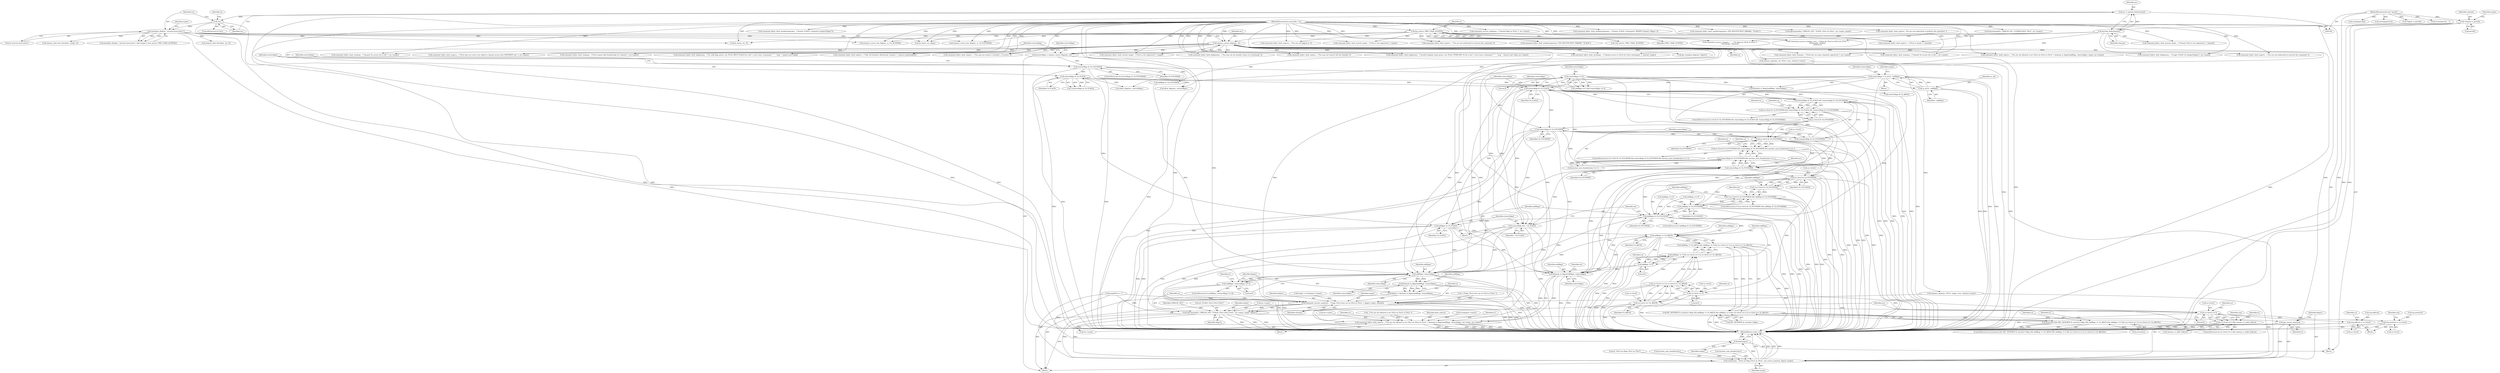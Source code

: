 digraph "0_atheme_c597156adc60a45b5f827793cd420945f47bc03b_1@API" {
"1000691" [label="(Call,removeflags & CA_FLAGS)"];
"1000640" [label="(Call,removeflags = ca_all & ~addflags)"];
"1000642" [label="(Call,ca_all & ~addflags)"];
"1000563" [label="(Call,removeflags == 0)"];
"1000482" [label="(Call,restrictflags & CA_FLAGS)"];
"1000472" [label="(Call,restrictflags & CA_FOUNDER)"];
"1000466" [label="(Call,restrictflags = chanacs_source_flags(mc, si))"];
"1000468" [label="(Call,chanacs_source_flags(mc, si))"];
"1000171" [label="(Call,metadata_find(mc, \"private:close:closer\"))"];
"1000159" [label="(Call,!mc)"];
"1000154" [label="(Call,mc = mychan_find(channel))"];
"1000156" [label="(Call,mychan_find(channel))"];
"1000114" [label="(Call,*channel = parv[0])"];
"1000109" [label="(MethodParameterIn,char *parv[])"];
"1000177" [label="(Call,has_priv(si, PRIV_CHAN_AUSPEX))"];
"1000107" [label="(MethodParameterIn,sourceinfo_t *si)"];
"1000690" [label="(Call,removeflags & CA_FLAGS && !(removeflags & CA_FOUNDER))"];
"1000684" [label="(Call,ca->level & CA_FOUNDER && removeflags & CA_FLAGS && !(removeflags & CA_FOUNDER))"];
"1000695" [label="(Call,removeflags & CA_FOUNDER)"];
"1000694" [label="(Call,!(removeflags & CA_FOUNDER))"];
"1000707" [label="(Call,ca->level & CA_FOUNDER)"];
"1000706" [label="(Call,ca->level & CA_FOUNDER && removeflags & CA_FOUNDER && mychan_num_founders(mc) == 1)"];
"1000713" [label="(Call,removeflags & CA_FOUNDER)"];
"1000712" [label="(Call,removeflags & CA_FOUNDER && mychan_num_founders(mc) == 1)"];
"1000730" [label="(Call,ca->level & CA_FOUNDER)"];
"1000729" [label="(Call,!(ca->level & CA_FOUNDER))"];
"1000728" [label="(Call,!(ca->level & CA_FOUNDER) && addflags & CA_FOUNDER)"];
"1000735" [label="(Call,addflags & CA_FOUNDER)"];
"1000791" [label="(Call,addflags & CA_FOUNDER)"];
"1000795" [label="(Call,addflags |= CA_FLAGS)"];
"1000813" [label="(Call,addflags != CA_AKICK)"];
"1000812" [label="(Call,addflags != CA_AKICK && addflags != 0 && (ca->level == 0 || ca->level == CA_AKICK))"];
"1000805" [label="(Call,MU_NEVEROP & user(mt)->flags && addflags != CA_AKICK && addflags != 0 && (ca->level == 0 || ca->level == CA_AKICK))"];
"1000802" [label="(Call,isuser(mt) && (MU_NEVEROP & user(mt)->flags && addflags != CA_AKICK && addflags != 0 && (ca->level == 0 || ca->level == CA_AKICK)))"];
"1000817" [label="(Call,addflags != 0)"];
"1000816" [label="(Call,addflags != 0 && (ca->level == 0 || ca->level == CA_AKICK))"];
"1000891" [label="(Call,bitmask_to_flags2(addflags, removeflags))"];
"1000886" [label="(Call,command_fail(si, fault_noprivs, _(\"You are not allowed to set \2%s\2 on \2%s\2 in \2%s\2.\"), bitmask_to_flags2(addflags, removeflags), mt->name, mc->name))"];
"1001011" [label="(Call,addflags | removeflags)"];
"1001010" [label="(Call,(addflags | removeflags) == 0)"];
"1001026" [label="(Call,bitmask_to_flags2(addflags, removeflags))"];
"1001024" [label="(Call,flagstr = bitmask_to_flags2(addflags, removeflags))"];
"1001029" [label="(Call,command_success_nodata(si, _(\"Flags \2%s\2 were set on \2%s\2 in \2%s\2.\"), flagstr, target, channel))"];
"1001036" [label="(Call,logcommand(si, CMDLOG_SET, \"FLAGS: \2%s\2 \2%s\2 \2%s\2\", mc->name, target, flagstr))"];
"1001048" [label="(Call,get_source_name(si))"];
"1001045" [label="(Call,verbose(mc, \"\2%s\2 set flags \2%s\2 on \2%s\2\", get_source_name(si), flagstr, target))"];
"1001052" [label="(Call,free(target))"];
"1000826" [label="(Call,ca->level == CA_AKICK)"];
"1000820" [label="(Call,ca->level == 0 || ca->level == CA_AKICK)"];
"1000845" [label="(Call,ca->level == 0)"];
"1000844" [label="(Call,ca->level == 0 && chanacs_is_table_full(ca))"];
"1000869" [label="(Call,req.oldlevel = ca->level)"];
"1000903" [label="(Call,req.newlevel = ca->level)"];
"1000821" [label="(Call,ca->level == 0)"];
"1000798" [label="(Call,removeflags &= ~CA_FLAGS)"];
"1000292" [label="(Call,command_success_nodata(si, _(\"Cleared flags in \2%s\2.\"), mc->name))"];
"1001047" [label="(Literal,\"\2%s\2 set flags \2%s\2 on \2%s\2\")"];
"1000564" [label="(Identifier,removeflags)"];
"1000326" [label="(Call,command_fail(si, fault_needmoreparams, _(\"Syntax: FLAGS <#channel> MODIFY [target] <flags>\")))"];
"1000714" [label="(Identifier,removeflags)"];
"1000467" [label="(Identifier,restrictflags)"];
"1000796" [label="(Identifier,addflags)"];
"1000711" [label="(Identifier,CA_FOUNDER)"];
"1000717" [label="(Call,mychan_num_founders(mc))"];
"1000930" [label="(Call,chanacs_open(mc, NULL, target, true, entity(si->smu)))"];
"1000741" [label="(Call,mychan_num_founders(mc))"];
"1000866" [label="(Identifier,req)"];
"1000827" [label="(Call,ca->level)"];
"1000696" [label="(Identifier,removeflags)"];
"1000729" [label="(Call,!(ca->level & CA_FOUNDER))"];
"1000181" [label="(Call,command_fail(si, fault_noprivs, _(\"\2%s\2 is closed.\"), channel))"];
"1000695" [label="(Call,removeflags & CA_FOUNDER)"];
"1001040" [label="(Call,mc->name)"];
"1000817" [label="(Call,addflags != 0)"];
"1000156" [label="(Call,mychan_find(channel))"];
"1000468" [label="(Call,chanacs_source_flags(mc, si))"];
"1001025" [label="(Identifier,flagstr)"];
"1000747" [label="(Call,command_fail(si, fault_noprivs, _(\"Only %d founders allowed per channel.\"), chansvs.maxfounders))"];
"1000441" [label="(Call,command_success_string(si, str1, _(\"Flags for \2%s\2 in \2%s\2 are \2%s\2.\"),\n\t\t\t\t\t\ttarget, channel,\n\t\t\t\t\t\tstr1))"];
"1000178" [label="(Identifier,si)"];
"1000732" [label="(Identifier,ca)"];
"1000690" [label="(Call,removeflags & CA_FLAGS && !(removeflags & CA_FOUNDER))"];
"1000162" [label="(Call,command_fail(si, fault_nosuch_target, _(\"Channel \2%s\2 is not registered.\"), channel))"];
"1000843" [label="(ControlStructure,if (ca->level == 0 && chanacs_is_table_full(ca)))"];
"1000592" [label="(Call,addflags == 0)"];
"1000814" [label="(Identifier,addflags)"];
"1000470" [label="(Identifier,si)"];
"1000904" [label="(Call,req.newlevel)"];
"1000850" [label="(Call,chanacs_is_table_full(ca))"];
"1000982" [label="(Call,command_fail(si, fault_noprivs, _(\"You are not allowed to set \2%s\2 on \2%s\2 in \2%s\2.\"), bitmask_to_flags2(addflags, removeflags), target, mc->name))"];
"1000116" [label="(Call,parv[0])"];
"1000822" [label="(Call,ca->level)"];
"1000195" [label="(Call,target[0] == '+')"];
"1000154" [label="(Call,mc = mychan_find(channel))"];
"1000115" [label="(Identifier,channel)"];
"1000533" [label="(Call,allow_flags(mc, restrictflags))"];
"1000585" [label="(Block,)"];
"1000176" [label="(Call,!has_priv(si, PRIV_CHAN_AUSPEX))"];
"1000179" [label="(Identifier,PRIV_CHAN_AUSPEX)"];
"1000510" [label="(Call,command_fail(si, fault_noprivs, _(\"You are not authorized to execute this command.\")))"];
"1000170" [label="(Call,metadata_find(mc, \"private:close:closer\") && (target || !has_priv(si, PRIV_CHAN_AUSPEX)))"];
"1000114" [label="(Call,*channel = parv[0])"];
"1000818" [label="(Identifier,addflags)"];
"1000801" [label="(ControlStructure,if (isuser(mt) && (MU_NEVEROP & user(mt)->flags && addflags != CA_AKICK && addflags != 0 && (ca->level == 0 || ca->level == CA_AKICK))))"];
"1000893" [label="(Identifier,removeflags)"];
"1000821" [label="(Call,ca->level == 0)"];
"1000234" [label="(Call,do_list(si, mc, 0))"];
"1001012" [label="(Identifier,addflags)"];
"1000793" [label="(Identifier,CA_FOUNDER)"];
"1000484" [label="(Identifier,CA_FLAGS)"];
"1000395" [label="(Call,chanacs_find_host_literal(mc, target, 0))"];
"1000709" [label="(Identifier,ca)"];
"1000887" [label="(Identifier,si)"];
"1000379" [label="(Call,chanacs_source_has_flag(mc, si, CA_ACLVIEW))"];
"1000352" [label="(Block,)"];
"1001046" [label="(Identifier,mc)"];
"1000873" [label="(Call,ca->level)"];
"1001024" [label="(Call,flagstr = bitmask_to_flags2(addflags, removeflags))"];
"1001014" [label="(Literal,0)"];
"1000685" [label="(Call,ca->level & CA_FOUNDER)"];
"1001013" [label="(Identifier,removeflags)"];
"1001037" [label="(Identifier,si)"];
"1000922" [label="(Call,command_fail(si, fault_badparams, _(\"You may not set founder status on a hostmask.\")))"];
"1000791" [label="(Call,addflags & CA_FOUNDER)"];
"1000734" [label="(Identifier,CA_FOUNDER)"];
"1000897" [label="(Call,mc->name)"];
"1000683" [label="(ControlStructure,if (ca->level & CA_FOUNDER && removeflags & CA_FLAGS && !(removeflags & CA_FOUNDER)))"];
"1000321" [label="(Call,command_fail(si, fault_needmoreparams, STR_INSUFFICIENT_PARAMS, \"FLAGS\"))"];
"1000819" [label="(Literal,0)"];
"1000649" [label="(Block,)"];
"1000473" [label="(Identifier,restrictflags)"];
"1000334" [label="(Call,strchr(parv[2], ' '))"];
"1000799" [label="(Identifier,removeflags)"];
"1000177" [label="(Call,has_priv(si, PRIV_CHAN_AUSPEX))"];
"1000700" [label="(Identifier,si)"];
"1000143" [label="(Call,command_fail(si, fault_needmoreparams, STR_INSUFFICIENT_PARAMS, \"FLAGS\"))"];
"1000215" [label="(Call,do_list(si, mc, flags))"];
"1000483" [label="(Identifier,restrictflags)"];
"1001036" [label="(Call,logcommand(si, CMDLOG_SET, \"FLAGS: \2%s\2 \2%s\2 \2%s\2\", mc->name, target, flagstr))"];
"1000109" [label="(MethodParameterIn,char *parv[])"];
"1000171" [label="(Call,metadata_find(mc, \"private:close:closer\"))"];
"1000527" [label="(Call,allow_flags(mc, restrictflags))"];
"1000712" [label="(Call,removeflags & CA_FOUNDER && mychan_num_founders(mc) == 1)"];
"1000800" [label="(Identifier,~CA_FLAGS)"];
"1000833" [label="(Identifier,si)"];
"1000457" [label="(Call,logcommand(si, CMDLOG_GET, \"FLAGS: \2%s\2 on \2%s\2\", mc->name, target))"];
"1000816" [label="(Call,addflags != 0 && (ca->level == 0 || ca->level == CA_AKICK))"];
"1001011" [label="(Call,addflags | removeflags)"];
"1000160" [label="(Identifier,mc)"];
"1000918" [label="(Call,addflags & CA_FOUNDER)"];
"1001052" [label="(Call,free(target))"];
"1000488" [label="(Call,restrictflags & CA_AKICK)"];
"1000264" [label="(Call,command_fail(si, fault_noprivs, \"You are not authorized to perform this operation.\"))"];
"1001049" [label="(Identifier,si)"];
"1000853" [label="(Call,command_fail(si, fault_toomany, _(\"Channel %s access list is full.\"), mc->name))"];
"1000707" [label="(Call,ca->level & CA_FOUNDER)"];
"1000805" [label="(Call,MU_NEVEROP & user(mt)->flags && addflags != CA_AKICK && addflags != 0 && (ca->level == 0 || ca->level == CA_AKICK))"];
"1000588" [label="(Call,get_template_flags(mc, flagstr))"];
"1000847" [label="(Identifier,ca)"];
"1001051" [label="(Identifier,target)"];
"1000869" [label="(Call,req.oldlevel = ca->level)"];
"1000642" [label="(Call,ca_all & ~addflags)"];
"1000644" [label="(Identifier,~addflags)"];
"1000830" [label="(Identifier,CA_AKICK)"];
"1000731" [label="(Call,ca->level)"];
"1000889" [label="(Call,_(\"You are not allowed to set \2%s\2 on \2%s\2 in \2%s\2.\"))"];
"1000728" [label="(Call,!(ca->level & CA_FOUNDER) && addflags & CA_FOUNDER)"];
"1000797" [label="(Identifier,CA_FLAGS)"];
"1000802" [label="(Call,isuser(mt) && (MU_NEVEROP & user(mt)->flags && addflags != CA_AKICK && addflags != 0 && (ca->level == 0 || ca->level == CA_AKICK)))"];
"1000854" [label="(Identifier,si)"];
"1000425" [label="(Call,chanacs_find_literal(mc, mt, 0))"];
"1000794" [label="(Block,)"];
"1000285" [label="(Call,logcommand(si, CMDLOG_DO, \"CLEAR:FLAGS: \2%s\2\", mc->name))"];
"1000648" [label="(Identifier,target)"];
"1000987" [label="(Call,bitmask_to_flags2(addflags, removeflags))"];
"1000348" [label="(Call,strdup(parv[2]))"];
"1001028" [label="(Identifier,removeflags)"];
"1000849" [label="(Literal,0)"];
"1000482" [label="(Call,restrictflags & CA_FLAGS)"];
"1000845" [label="(Call,ca->level == 0)"];
"1000779" [label="(Call,command_fail(si, fault_toomany, _(\"\2%s\2 cannot take foundership of a channel.\"), mt->name))"];
"1000175" [label="(Identifier,target)"];
"1000721" [label="(Call,command_fail(si, fault_noprivs, _(\"You may not remove the last founder.\")))"];
"1000894" [label="(Call,mt->name)"];
"1000901" [label="(Identifier,ca)"];
"1000870" [label="(Call,req.oldlevel)"];
"1000891" [label="(Call,bitmask_to_flags2(addflags, removeflags))"];
"1000737" [label="(Identifier,CA_FOUNDER)"];
"1000763" [label="(Call,command_fail(si, fault_toomany, _(\"\2%s\2 has too many channels registered.\"), mt->name))"];
"1000122" [label="(Call,sstrdup(parv[1]))"];
"1001033" [label="(Identifier,flagstr)"];
"1000730" [label="(Call,ca->level & CA_FOUNDER)"];
"1000813" [label="(Call,addflags != CA_AKICK)"];
"1000804" [label="(Identifier,mt)"];
"1000360" [label="(Call,command_fail(si, fault_noprivs, _(\"You are not logged in.\")))"];
"1000666" [label="(Call,target = sstrdup(mt->name))"];
"1000155" [label="(Identifier,mc)"];
"1000157" [label="(Identifier,channel)"];
"1001009" [label="(ControlStructure,if ((addflags | removeflags) == 0))"];
"1000110" [label="(Block,)"];
"1001050" [label="(Identifier,flagstr)"];
"1000949" [label="(Call,command_fail(si, fault_toomany, _(\"Channel %s access list is full.\"), mc->name))"];
"1000742" [label="(Identifier,mc)"];
"1000474" [label="(Identifier,CA_FOUNDER)"];
"1000148" [label="(Call,command_fail(si, fault_needmoreparams, _(\"Syntax: FLAGS <channel> [target] [flags]\")))"];
"1000722" [label="(Identifier,si)"];
"1001045" [label="(Call,verbose(mc, \"\2%s\2 set flags \2%s\2 on \2%s\2\", get_source_name(si), flagstr, target))"];
"1000792" [label="(Identifier,addflags)"];
"1000795" [label="(Call,addflags |= CA_FLAGS)"];
"1000611" [label="(Call,command_fail(si, fault_badparams, _(\"Usage: FLAGS %s [target] [flags]\"), mc->name))"];
"1000888" [label="(Identifier,fault_noprivs)"];
"1000826" [label="(Call,ca->level == CA_AKICK)"];
"1000107" [label="(MethodParameterIn,sourceinfo_t *si)"];
"1000567" [label="(Call,command_fail(si, fault_badparams, _(\"No valid flags given, use /%s%s HELP FLAGS for a list\"), ircd->uses_rcommand ? \"\" : \"msg \", chansvs.me->disp))"];
"1000560" [label="(Call,addflags == 0)"];
"1000127" [label="(Call,*flagstr = parv[2])"];
"1000699" [label="(Call,command_fail(si, fault_noprivs, _(\"You may not remove a founder's +f access.\")))"];
"1000706" [label="(Call,ca->level & CA_FOUNDER && removeflags & CA_FOUNDER && mychan_num_founders(mc) == 1)"];
"1000885" [label="(Block,)"];
"1001026" [label="(Call,bitmask_to_flags2(addflags, removeflags))"];
"1001035" [label="(Identifier,channel)"];
"1000476" [label="(Identifier,restrictflags)"];
"1000563" [label="(Call,removeflags == 0)"];
"1000713" [label="(Call,removeflags & CA_FOUNDER)"];
"1000692" [label="(Identifier,removeflags)"];
"1001048" [label="(Call,get_source_name(si))"];
"1000408" [label="(Call,command_fail(si, fault_nosuch_target, _(\"\2%s\2 is not registered.\"), target))"];
"1000715" [label="(Identifier,CA_FOUNDER)"];
"1001054" [label="(MethodReturn,static void)"];
"1000684" [label="(Call,ca->level & CA_FOUNDER && removeflags & CA_FLAGS && !(removeflags & CA_FOUNDER))"];
"1000815" [label="(Identifier,CA_AKICK)"];
"1000657" [label="(Call,command_fail(si, fault_nosuch_target, _(\"\2%s\2 is not registered.\"), target))"];
"1000705" [label="(ControlStructure,if (ca->level & CA_FOUNDER && removeflags & CA_FOUNDER && mychan_num_founders(mc) == 1))"];
"1001027" [label="(Identifier,addflags)"];
"1000708" [label="(Call,ca->level)"];
"1000259" [label="(Call,chanacs_source_has_flag(mc, si, CA_FOUNDER))"];
"1000158" [label="(ControlStructure,if (!mc))"];
"1000825" [label="(Literal,0)"];
"1000886" [label="(Call,command_fail(si, fault_noprivs, _(\"You are not allowed to set \2%s\2 on \2%s\2 in \2%s\2.\"), bitmask_to_flags2(addflags, removeflags), mt->name, mc->name))"];
"1001053" [label="(Identifier,target)"];
"1000121" [label="(Identifier,target)"];
"1000384" [label="(Call,command_fail(si, fault_noprivs, _(\"You are not authorized to execute this command.\")))"];
"1000697" [label="(Identifier,CA_FOUNDER)"];
"1001038" [label="(Identifier,CMDLOG_SET)"];
"1000912" [label="(Identifier,req)"];
"1000481" [label="(Call,!(restrictflags & CA_FLAGS))"];
"1000674" [label="(Call,chanacs_open(mc, mt, NULL, true, entity(si->smu)))"];
"1000846" [label="(Call,ca->level)"];
"1000691" [label="(Call,removeflags & CA_FLAGS)"];
"1000559" [label="(Call,addflags == 0 && removeflags == 0)"];
"1001017" [label="(Identifier,si)"];
"1000903" [label="(Call,req.newlevel = ca->level)"];
"1000693" [label="(Identifier,CA_FLAGS)"];
"1000828" [label="(Identifier,ca)"];
"1000798" [label="(Call,removeflags &= ~CA_FLAGS)"];
"1000718" [label="(Identifier,mc)"];
"1001034" [label="(Identifier,target)"];
"1000643" [label="(Identifier,ca_all)"];
"1000803" [label="(Call,isuser(mt))"];
"1000727" [label="(ControlStructure,if (!(ca->level & CA_FOUNDER) && addflags & CA_FOUNDER))"];
"1000565" [label="(Literal,0)"];
"1000694" [label="(Call,!(removeflags & CA_FOUNDER))"];
"1000851" [label="(Identifier,ca)"];
"1000466" [label="(Call,restrictflags = chanacs_source_flags(mc, si))"];
"1000471" [label="(ControlStructure,if (restrictflags & CA_FOUNDER))"];
"1000716" [label="(Call,mychan_num_founders(mc) == 1)"];
"1001029" [label="(Call,command_success_nodata(si, _(\"Flags \2%s\2 were set on \2%s\2 in \2%s\2.\"), flagstr, target, channel))"];
"1000735" [label="(Call,addflags & CA_FOUNDER)"];
"1000820" [label="(Call,ca->level == 0 || ca->level == CA_AKICK)"];
"1000879" [label="(Identifier,ca)"];
"1000892" [label="(Identifier,addflags)"];
"1000907" [label="(Call,ca->level)"];
"1000472" [label="(Call,restrictflags & CA_FOUNDER)"];
"1000159" [label="(Call,!mc)"];
"1000895" [label="(Identifier,mt)"];
"1001039" [label="(Literal,\"FLAGS: \2%s\2 \2%s\2 \2%s\2\")"];
"1000163" [label="(Identifier,si)"];
"1000790" [label="(ControlStructure,if (addflags & CA_FOUNDER))"];
"1001043" [label="(Identifier,target)"];
"1001016" [label="(Call,command_fail(si, fault_nochange, _(\"Channel access to \2%s\2 for \2%s\2 unchanged.\"), channel, target))"];
"1000806" [label="(Call,MU_NEVEROP & user(mt)->flags)"];
"1000620" [label="(Call,command_fail(si, fault_badparams, _(\"Invalid template name given, use /%s%s TEMPLATE %s for a list\"), ircd->uses_rcommand ? \"\" : \"msg \", chansvs.me->disp, mc->name))"];
"1000823" [label="(Identifier,ca)"];
"1000450" [label="(Call,command_success_string(si, \"\", _(\"No flags for \2%s\2 in \2%s\2.\"),\n\t\t\t\t\t\ttarget, channel))"];
"1001030" [label="(Identifier,si)"];
"1001031" [label="(Call,_(\"Flags \2%s\2 were set on \2%s\2 in \2%s\2.\"))"];
"1000469" [label="(Identifier,mc)"];
"1000812" [label="(Call,addflags != CA_AKICK && addflags != 0 && (ca->level == 0 || ca->level == CA_AKICK))"];
"1000832" [label="(Call,command_fail(si, fault_noprivs, _(\"\2%s\2 does not wish to be added to channel access lists (NEVEROP set).\"), mt->name))"];
"1000173" [label="(Literal,\"private:close:closer\")"];
"1000640" [label="(Call,removeflags = ca_all & ~addflags)"];
"1000736" [label="(Identifier,addflags)"];
"1000668" [label="(Call,sstrdup(mt->name))"];
"1001010" [label="(Call,(addflags | removeflags) == 0)"];
"1000172" [label="(Identifier,mc)"];
"1001044" [label="(Identifier,flagstr)"];
"1000844" [label="(Call,ca->level == 0 && chanacs_is_table_full(ca))"];
"1000641" [label="(Identifier,removeflags)"];
"1000691" -> "1000690"  [label="AST: "];
"1000691" -> "1000693"  [label="CFG: "];
"1000692" -> "1000691"  [label="AST: "];
"1000693" -> "1000691"  [label="AST: "];
"1000696" -> "1000691"  [label="CFG: "];
"1000690" -> "1000691"  [label="CFG: "];
"1000691" -> "1001054"  [label="DDG: "];
"1000691" -> "1001054"  [label="DDG: "];
"1000691" -> "1000690"  [label="DDG: "];
"1000691" -> "1000690"  [label="DDG: "];
"1000640" -> "1000691"  [label="DDG: "];
"1000563" -> "1000691"  [label="DDG: "];
"1000482" -> "1000691"  [label="DDG: "];
"1000691" -> "1000695"  [label="DDG: "];
"1000691" -> "1000713"  [label="DDG: "];
"1000691" -> "1000795"  [label="DDG: "];
"1000691" -> "1000798"  [label="DDG: "];
"1000691" -> "1000891"  [label="DDG: "];
"1000691" -> "1001011"  [label="DDG: "];
"1000640" -> "1000585"  [label="AST: "];
"1000640" -> "1000642"  [label="CFG: "];
"1000641" -> "1000640"  [label="AST: "];
"1000642" -> "1000640"  [label="AST: "];
"1000648" -> "1000640"  [label="CFG: "];
"1000640" -> "1001054"  [label="DDG: "];
"1000640" -> "1001054"  [label="DDG: "];
"1000642" -> "1000640"  [label="DDG: "];
"1000642" -> "1000640"  [label="DDG: "];
"1000640" -> "1000713"  [label="DDG: "];
"1000640" -> "1000798"  [label="DDG: "];
"1000640" -> "1000891"  [label="DDG: "];
"1000640" -> "1000987"  [label="DDG: "];
"1000640" -> "1001011"  [label="DDG: "];
"1000642" -> "1000644"  [label="CFG: "];
"1000643" -> "1000642"  [label="AST: "];
"1000644" -> "1000642"  [label="AST: "];
"1000642" -> "1001054"  [label="DDG: "];
"1000642" -> "1001054"  [label="DDG: "];
"1000563" -> "1000559"  [label="AST: "];
"1000563" -> "1000565"  [label="CFG: "];
"1000564" -> "1000563"  [label="AST: "];
"1000565" -> "1000563"  [label="AST: "];
"1000559" -> "1000563"  [label="CFG: "];
"1000563" -> "1001054"  [label="DDG: "];
"1000563" -> "1000559"  [label="DDG: "];
"1000563" -> "1000559"  [label="DDG: "];
"1000563" -> "1000713"  [label="DDG: "];
"1000563" -> "1000798"  [label="DDG: "];
"1000563" -> "1000891"  [label="DDG: "];
"1000563" -> "1000987"  [label="DDG: "];
"1000563" -> "1001011"  [label="DDG: "];
"1000482" -> "1000481"  [label="AST: "];
"1000482" -> "1000484"  [label="CFG: "];
"1000483" -> "1000482"  [label="AST: "];
"1000484" -> "1000482"  [label="AST: "];
"1000481" -> "1000482"  [label="CFG: "];
"1000482" -> "1001054"  [label="DDG: "];
"1000482" -> "1000481"  [label="DDG: "];
"1000482" -> "1000481"  [label="DDG: "];
"1000472" -> "1000482"  [label="DDG: "];
"1000482" -> "1000488"  [label="DDG: "];
"1000482" -> "1000527"  [label="DDG: "];
"1000482" -> "1000533"  [label="DDG: "];
"1000482" -> "1000795"  [label="DDG: "];
"1000472" -> "1000471"  [label="AST: "];
"1000472" -> "1000474"  [label="CFG: "];
"1000473" -> "1000472"  [label="AST: "];
"1000474" -> "1000472"  [label="AST: "];
"1000476" -> "1000472"  [label="CFG: "];
"1000483" -> "1000472"  [label="CFG: "];
"1000472" -> "1001054"  [label="DDG: "];
"1000472" -> "1001054"  [label="DDG: "];
"1000466" -> "1000472"  [label="DDG: "];
"1000472" -> "1000685"  [label="DDG: "];
"1000472" -> "1000918"  [label="DDG: "];
"1000466" -> "1000352"  [label="AST: "];
"1000466" -> "1000468"  [label="CFG: "];
"1000467" -> "1000466"  [label="AST: "];
"1000468" -> "1000466"  [label="AST: "];
"1000473" -> "1000466"  [label="CFG: "];
"1000466" -> "1001054"  [label="DDG: "];
"1000468" -> "1000466"  [label="DDG: "];
"1000468" -> "1000466"  [label="DDG: "];
"1000468" -> "1000470"  [label="CFG: "];
"1000469" -> "1000468"  [label="AST: "];
"1000470" -> "1000468"  [label="AST: "];
"1000468" -> "1001054"  [label="DDG: "];
"1000171" -> "1000468"  [label="DDG: "];
"1000177" -> "1000468"  [label="DDG: "];
"1000107" -> "1000468"  [label="DDG: "];
"1000468" -> "1000510"  [label="DDG: "];
"1000468" -> "1000527"  [label="DDG: "];
"1000468" -> "1000533"  [label="DDG: "];
"1000468" -> "1000567"  [label="DDG: "];
"1000468" -> "1000588"  [label="DDG: "];
"1000468" -> "1000611"  [label="DDG: "];
"1000468" -> "1000620"  [label="DDG: "];
"1000468" -> "1000657"  [label="DDG: "];
"1000468" -> "1000674"  [label="DDG: "];
"1000468" -> "1000699"  [label="DDG: "];
"1000468" -> "1000721"  [label="DDG: "];
"1000468" -> "1000747"  [label="DDG: "];
"1000468" -> "1000763"  [label="DDG: "];
"1000468" -> "1000779"  [label="DDG: "];
"1000468" -> "1000832"  [label="DDG: "];
"1000468" -> "1000853"  [label="DDG: "];
"1000468" -> "1000886"  [label="DDG: "];
"1000468" -> "1000922"  [label="DDG: "];
"1000468" -> "1000930"  [label="DDG: "];
"1000468" -> "1000949"  [label="DDG: "];
"1000468" -> "1000982"  [label="DDG: "];
"1000468" -> "1001016"  [label="DDG: "];
"1000468" -> "1001029"  [label="DDG: "];
"1000171" -> "1000170"  [label="AST: "];
"1000171" -> "1000173"  [label="CFG: "];
"1000172" -> "1000171"  [label="AST: "];
"1000173" -> "1000171"  [label="AST: "];
"1000175" -> "1000171"  [label="CFG: "];
"1000170" -> "1000171"  [label="CFG: "];
"1000171" -> "1001054"  [label="DDG: "];
"1000171" -> "1000170"  [label="DDG: "];
"1000171" -> "1000170"  [label="DDG: "];
"1000159" -> "1000171"  [label="DDG: "];
"1000171" -> "1000215"  [label="DDG: "];
"1000171" -> "1000234"  [label="DDG: "];
"1000171" -> "1000259"  [label="DDG: "];
"1000171" -> "1000379"  [label="DDG: "];
"1000171" -> "1000395"  [label="DDG: "];
"1000171" -> "1000425"  [label="DDG: "];
"1000159" -> "1000158"  [label="AST: "];
"1000159" -> "1000160"  [label="CFG: "];
"1000160" -> "1000159"  [label="AST: "];
"1000163" -> "1000159"  [label="CFG: "];
"1000172" -> "1000159"  [label="CFG: "];
"1000159" -> "1001054"  [label="DDG: "];
"1000159" -> "1001054"  [label="DDG: "];
"1000154" -> "1000159"  [label="DDG: "];
"1000154" -> "1000110"  [label="AST: "];
"1000154" -> "1000156"  [label="CFG: "];
"1000155" -> "1000154"  [label="AST: "];
"1000156" -> "1000154"  [label="AST: "];
"1000160" -> "1000154"  [label="CFG: "];
"1000154" -> "1001054"  [label="DDG: "];
"1000156" -> "1000154"  [label="DDG: "];
"1000156" -> "1000157"  [label="CFG: "];
"1000157" -> "1000156"  [label="AST: "];
"1000156" -> "1001054"  [label="DDG: "];
"1000114" -> "1000156"  [label="DDG: "];
"1000156" -> "1000162"  [label="DDG: "];
"1000156" -> "1000181"  [label="DDG: "];
"1000156" -> "1000441"  [label="DDG: "];
"1000156" -> "1000450"  [label="DDG: "];
"1000156" -> "1001016"  [label="DDG: "];
"1000156" -> "1001029"  [label="DDG: "];
"1000114" -> "1000110"  [label="AST: "];
"1000114" -> "1000116"  [label="CFG: "];
"1000115" -> "1000114"  [label="AST: "];
"1000116" -> "1000114"  [label="AST: "];
"1000121" -> "1000114"  [label="CFG: "];
"1000114" -> "1001054"  [label="DDG: "];
"1000114" -> "1001054"  [label="DDG: "];
"1000109" -> "1000114"  [label="DDG: "];
"1000109" -> "1000106"  [label="AST: "];
"1000109" -> "1001054"  [label="DDG: "];
"1000109" -> "1000122"  [label="DDG: "];
"1000109" -> "1000127"  [label="DDG: "];
"1000109" -> "1000334"  [label="DDG: "];
"1000109" -> "1000348"  [label="DDG: "];
"1000177" -> "1000176"  [label="AST: "];
"1000177" -> "1000179"  [label="CFG: "];
"1000178" -> "1000177"  [label="AST: "];
"1000179" -> "1000177"  [label="AST: "];
"1000176" -> "1000177"  [label="CFG: "];
"1000177" -> "1001054"  [label="DDG: "];
"1000177" -> "1000176"  [label="DDG: "];
"1000177" -> "1000176"  [label="DDG: "];
"1000107" -> "1000177"  [label="DDG: "];
"1000177" -> "1000181"  [label="DDG: "];
"1000177" -> "1000215"  [label="DDG: "];
"1000177" -> "1000234"  [label="DDG: "];
"1000177" -> "1000259"  [label="DDG: "];
"1000177" -> "1000321"  [label="DDG: "];
"1000177" -> "1000360"  [label="DDG: "];
"1000177" -> "1000379"  [label="DDG: "];
"1000177" -> "1000384"  [label="DDG: "];
"1000177" -> "1000408"  [label="DDG: "];
"1000177" -> "1000441"  [label="DDG: "];
"1000177" -> "1000450"  [label="DDG: "];
"1000107" -> "1000106"  [label="AST: "];
"1000107" -> "1001054"  [label="DDG: "];
"1000107" -> "1000143"  [label="DDG: "];
"1000107" -> "1000148"  [label="DDG: "];
"1000107" -> "1000162"  [label="DDG: "];
"1000107" -> "1000181"  [label="DDG: "];
"1000107" -> "1000215"  [label="DDG: "];
"1000107" -> "1000234"  [label="DDG: "];
"1000107" -> "1000259"  [label="DDG: "];
"1000107" -> "1000264"  [label="DDG: "];
"1000107" -> "1000285"  [label="DDG: "];
"1000107" -> "1000292"  [label="DDG: "];
"1000107" -> "1000321"  [label="DDG: "];
"1000107" -> "1000326"  [label="DDG: "];
"1000107" -> "1000360"  [label="DDG: "];
"1000107" -> "1000379"  [label="DDG: "];
"1000107" -> "1000384"  [label="DDG: "];
"1000107" -> "1000408"  [label="DDG: "];
"1000107" -> "1000441"  [label="DDG: "];
"1000107" -> "1000450"  [label="DDG: "];
"1000107" -> "1000457"  [label="DDG: "];
"1000107" -> "1000510"  [label="DDG: "];
"1000107" -> "1000567"  [label="DDG: "];
"1000107" -> "1000611"  [label="DDG: "];
"1000107" -> "1000620"  [label="DDG: "];
"1000107" -> "1000657"  [label="DDG: "];
"1000107" -> "1000699"  [label="DDG: "];
"1000107" -> "1000721"  [label="DDG: "];
"1000107" -> "1000747"  [label="DDG: "];
"1000107" -> "1000763"  [label="DDG: "];
"1000107" -> "1000779"  [label="DDG: "];
"1000107" -> "1000832"  [label="DDG: "];
"1000107" -> "1000853"  [label="DDG: "];
"1000107" -> "1000886"  [label="DDG: "];
"1000107" -> "1000922"  [label="DDG: "];
"1000107" -> "1000949"  [label="DDG: "];
"1000107" -> "1000982"  [label="DDG: "];
"1000107" -> "1001016"  [label="DDG: "];
"1000107" -> "1001029"  [label="DDG: "];
"1000107" -> "1001036"  [label="DDG: "];
"1000107" -> "1001048"  [label="DDG: "];
"1000690" -> "1000684"  [label="AST: "];
"1000690" -> "1000694"  [label="CFG: "];
"1000694" -> "1000690"  [label="AST: "];
"1000684" -> "1000690"  [label="CFG: "];
"1000690" -> "1001054"  [label="DDG: "];
"1000690" -> "1001054"  [label="DDG: "];
"1000690" -> "1000684"  [label="DDG: "];
"1000690" -> "1000684"  [label="DDG: "];
"1000694" -> "1000690"  [label="DDG: "];
"1000684" -> "1000683"  [label="AST: "];
"1000684" -> "1000685"  [label="CFG: "];
"1000685" -> "1000684"  [label="AST: "];
"1000700" -> "1000684"  [label="CFG: "];
"1000709" -> "1000684"  [label="CFG: "];
"1000684" -> "1001054"  [label="DDG: "];
"1000684" -> "1001054"  [label="DDG: "];
"1000684" -> "1001054"  [label="DDG: "];
"1000685" -> "1000684"  [label="DDG: "];
"1000685" -> "1000684"  [label="DDG: "];
"1000695" -> "1000694"  [label="AST: "];
"1000695" -> "1000697"  [label="CFG: "];
"1000696" -> "1000695"  [label="AST: "];
"1000697" -> "1000695"  [label="AST: "];
"1000694" -> "1000695"  [label="CFG: "];
"1000695" -> "1001054"  [label="DDG: "];
"1000695" -> "1001054"  [label="DDG: "];
"1000695" -> "1000694"  [label="DDG: "];
"1000695" -> "1000694"  [label="DDG: "];
"1000685" -> "1000695"  [label="DDG: "];
"1000695" -> "1000707"  [label="DDG: "];
"1000695" -> "1000713"  [label="DDG: "];
"1000695" -> "1000798"  [label="DDG: "];
"1000695" -> "1000891"  [label="DDG: "];
"1000695" -> "1001011"  [label="DDG: "];
"1000694" -> "1001054"  [label="DDG: "];
"1000707" -> "1000706"  [label="AST: "];
"1000707" -> "1000711"  [label="CFG: "];
"1000708" -> "1000707"  [label="AST: "];
"1000711" -> "1000707"  [label="AST: "];
"1000714" -> "1000707"  [label="CFG: "];
"1000706" -> "1000707"  [label="CFG: "];
"1000707" -> "1001054"  [label="DDG: "];
"1000707" -> "1001054"  [label="DDG: "];
"1000707" -> "1000706"  [label="DDG: "];
"1000707" -> "1000706"  [label="DDG: "];
"1000685" -> "1000707"  [label="DDG: "];
"1000685" -> "1000707"  [label="DDG: "];
"1000707" -> "1000713"  [label="DDG: "];
"1000707" -> "1000730"  [label="DDG: "];
"1000707" -> "1000730"  [label="DDG: "];
"1000706" -> "1000705"  [label="AST: "];
"1000706" -> "1000712"  [label="CFG: "];
"1000712" -> "1000706"  [label="AST: "];
"1000722" -> "1000706"  [label="CFG: "];
"1000732" -> "1000706"  [label="CFG: "];
"1000706" -> "1001054"  [label="DDG: "];
"1000706" -> "1001054"  [label="DDG: "];
"1000706" -> "1001054"  [label="DDG: "];
"1000712" -> "1000706"  [label="DDG: "];
"1000712" -> "1000706"  [label="DDG: "];
"1000713" -> "1000712"  [label="AST: "];
"1000713" -> "1000715"  [label="CFG: "];
"1000714" -> "1000713"  [label="AST: "];
"1000715" -> "1000713"  [label="AST: "];
"1000718" -> "1000713"  [label="CFG: "];
"1000712" -> "1000713"  [label="CFG: "];
"1000713" -> "1001054"  [label="DDG: "];
"1000713" -> "1001054"  [label="DDG: "];
"1000713" -> "1000712"  [label="DDG: "];
"1000713" -> "1000712"  [label="DDG: "];
"1000713" -> "1000730"  [label="DDG: "];
"1000713" -> "1000798"  [label="DDG: "];
"1000713" -> "1000891"  [label="DDG: "];
"1000713" -> "1001011"  [label="DDG: "];
"1000712" -> "1000716"  [label="CFG: "];
"1000716" -> "1000712"  [label="AST: "];
"1000712" -> "1001054"  [label="DDG: "];
"1000712" -> "1001054"  [label="DDG: "];
"1000716" -> "1000712"  [label="DDG: "];
"1000716" -> "1000712"  [label="DDG: "];
"1000730" -> "1000729"  [label="AST: "];
"1000730" -> "1000734"  [label="CFG: "];
"1000731" -> "1000730"  [label="AST: "];
"1000734" -> "1000730"  [label="AST: "];
"1000729" -> "1000730"  [label="CFG: "];
"1000730" -> "1001054"  [label="DDG: "];
"1000730" -> "1001054"  [label="DDG: "];
"1000730" -> "1000729"  [label="DDG: "];
"1000730" -> "1000729"  [label="DDG: "];
"1000730" -> "1000735"  [label="DDG: "];
"1000730" -> "1000791"  [label="DDG: "];
"1000730" -> "1000821"  [label="DDG: "];
"1000730" -> "1000845"  [label="DDG: "];
"1000729" -> "1000728"  [label="AST: "];
"1000736" -> "1000729"  [label="CFG: "];
"1000728" -> "1000729"  [label="CFG: "];
"1000729" -> "1001054"  [label="DDG: "];
"1000729" -> "1000728"  [label="DDG: "];
"1000728" -> "1000727"  [label="AST: "];
"1000728" -> "1000735"  [label="CFG: "];
"1000735" -> "1000728"  [label="AST: "];
"1000742" -> "1000728"  [label="CFG: "];
"1000792" -> "1000728"  [label="CFG: "];
"1000728" -> "1001054"  [label="DDG: "];
"1000728" -> "1001054"  [label="DDG: "];
"1000728" -> "1001054"  [label="DDG: "];
"1000735" -> "1000728"  [label="DDG: "];
"1000735" -> "1000728"  [label="DDG: "];
"1000735" -> "1000737"  [label="CFG: "];
"1000736" -> "1000735"  [label="AST: "];
"1000737" -> "1000735"  [label="AST: "];
"1000735" -> "1001054"  [label="DDG: "];
"1000735" -> "1001054"  [label="DDG: "];
"1000592" -> "1000735"  [label="DDG: "];
"1000560" -> "1000735"  [label="DDG: "];
"1000735" -> "1000791"  [label="DDG: "];
"1000735" -> "1000791"  [label="DDG: "];
"1000791" -> "1000790"  [label="AST: "];
"1000791" -> "1000793"  [label="CFG: "];
"1000792" -> "1000791"  [label="AST: "];
"1000793" -> "1000791"  [label="AST: "];
"1000796" -> "1000791"  [label="CFG: "];
"1000804" -> "1000791"  [label="CFG: "];
"1000791" -> "1001054"  [label="DDG: "];
"1000791" -> "1001054"  [label="DDG: "];
"1000791" -> "1001054"  [label="DDG: "];
"1000592" -> "1000791"  [label="DDG: "];
"1000560" -> "1000791"  [label="DDG: "];
"1000791" -> "1000795"  [label="DDG: "];
"1000791" -> "1000813"  [label="DDG: "];
"1000791" -> "1000891"  [label="DDG: "];
"1000791" -> "1001011"  [label="DDG: "];
"1000795" -> "1000794"  [label="AST: "];
"1000795" -> "1000797"  [label="CFG: "];
"1000796" -> "1000795"  [label="AST: "];
"1000797" -> "1000795"  [label="AST: "];
"1000799" -> "1000795"  [label="CFG: "];
"1000795" -> "1001054"  [label="DDG: "];
"1000795" -> "1001054"  [label="DDG: "];
"1000795" -> "1001054"  [label="DDG: "];
"1000795" -> "1000813"  [label="DDG: "];
"1000795" -> "1000891"  [label="DDG: "];
"1000795" -> "1001011"  [label="DDG: "];
"1000813" -> "1000812"  [label="AST: "];
"1000813" -> "1000815"  [label="CFG: "];
"1000814" -> "1000813"  [label="AST: "];
"1000815" -> "1000813"  [label="AST: "];
"1000818" -> "1000813"  [label="CFG: "];
"1000812" -> "1000813"  [label="CFG: "];
"1000813" -> "1001054"  [label="DDG: "];
"1000813" -> "1001054"  [label="DDG: "];
"1000813" -> "1000812"  [label="DDG: "];
"1000813" -> "1000812"  [label="DDG: "];
"1000488" -> "1000813"  [label="DDG: "];
"1000813" -> "1000817"  [label="DDG: "];
"1000813" -> "1000826"  [label="DDG: "];
"1000813" -> "1000891"  [label="DDG: "];
"1000813" -> "1001011"  [label="DDG: "];
"1000812" -> "1000805"  [label="AST: "];
"1000812" -> "1000816"  [label="CFG: "];
"1000816" -> "1000812"  [label="AST: "];
"1000805" -> "1000812"  [label="CFG: "];
"1000812" -> "1001054"  [label="DDG: "];
"1000812" -> "1001054"  [label="DDG: "];
"1000812" -> "1000805"  [label="DDG: "];
"1000812" -> "1000805"  [label="DDG: "];
"1000816" -> "1000812"  [label="DDG: "];
"1000816" -> "1000812"  [label="DDG: "];
"1000805" -> "1000802"  [label="AST: "];
"1000805" -> "1000806"  [label="CFG: "];
"1000806" -> "1000805"  [label="AST: "];
"1000802" -> "1000805"  [label="CFG: "];
"1000805" -> "1001054"  [label="DDG: "];
"1000805" -> "1001054"  [label="DDG: "];
"1000805" -> "1000802"  [label="DDG: "];
"1000805" -> "1000802"  [label="DDG: "];
"1000806" -> "1000805"  [label="DDG: "];
"1000806" -> "1000805"  [label="DDG: "];
"1000802" -> "1000801"  [label="AST: "];
"1000802" -> "1000803"  [label="CFG: "];
"1000803" -> "1000802"  [label="AST: "];
"1000833" -> "1000802"  [label="CFG: "];
"1000847" -> "1000802"  [label="CFG: "];
"1000802" -> "1001054"  [label="DDG: "];
"1000802" -> "1001054"  [label="DDG: "];
"1000802" -> "1001054"  [label="DDG: "];
"1000803" -> "1000802"  [label="DDG: "];
"1000817" -> "1000816"  [label="AST: "];
"1000817" -> "1000819"  [label="CFG: "];
"1000818" -> "1000817"  [label="AST: "];
"1000819" -> "1000817"  [label="AST: "];
"1000823" -> "1000817"  [label="CFG: "];
"1000816" -> "1000817"  [label="CFG: "];
"1000817" -> "1001054"  [label="DDG: "];
"1000817" -> "1000816"  [label="DDG: "];
"1000817" -> "1000816"  [label="DDG: "];
"1000817" -> "1000891"  [label="DDG: "];
"1000817" -> "1001011"  [label="DDG: "];
"1000816" -> "1000820"  [label="CFG: "];
"1000820" -> "1000816"  [label="AST: "];
"1000816" -> "1001054"  [label="DDG: "];
"1000816" -> "1001054"  [label="DDG: "];
"1000820" -> "1000816"  [label="DDG: "];
"1000820" -> "1000816"  [label="DDG: "];
"1000891" -> "1000886"  [label="AST: "];
"1000891" -> "1000893"  [label="CFG: "];
"1000892" -> "1000891"  [label="AST: "];
"1000893" -> "1000891"  [label="AST: "];
"1000895" -> "1000891"  [label="CFG: "];
"1000891" -> "1001054"  [label="DDG: "];
"1000891" -> "1001054"  [label="DDG: "];
"1000891" -> "1000886"  [label="DDG: "];
"1000891" -> "1000886"  [label="DDG: "];
"1000798" -> "1000891"  [label="DDG: "];
"1000886" -> "1000885"  [label="AST: "];
"1000886" -> "1000897"  [label="CFG: "];
"1000887" -> "1000886"  [label="AST: "];
"1000888" -> "1000886"  [label="AST: "];
"1000889" -> "1000886"  [label="AST: "];
"1000894" -> "1000886"  [label="AST: "];
"1000897" -> "1000886"  [label="AST: "];
"1000901" -> "1000886"  [label="CFG: "];
"1000886" -> "1001054"  [label="DDG: "];
"1000886" -> "1001054"  [label="DDG: "];
"1000886" -> "1001054"  [label="DDG: "];
"1000886" -> "1001054"  [label="DDG: "];
"1000886" -> "1001054"  [label="DDG: "];
"1000886" -> "1001054"  [label="DDG: "];
"1000886" -> "1001054"  [label="DDG: "];
"1000889" -> "1000886"  [label="DDG: "];
"1000668" -> "1000886"  [label="DDG: "];
"1001011" -> "1001010"  [label="AST: "];
"1001011" -> "1001013"  [label="CFG: "];
"1001012" -> "1001011"  [label="AST: "];
"1001013" -> "1001011"  [label="AST: "];
"1001014" -> "1001011"  [label="CFG: "];
"1001011" -> "1001054"  [label="DDG: "];
"1001011" -> "1001054"  [label="DDG: "];
"1001011" -> "1001010"  [label="DDG: "];
"1001011" -> "1001010"  [label="DDG: "];
"1000918" -> "1001011"  [label="DDG: "];
"1000798" -> "1001011"  [label="DDG: "];
"1001011" -> "1001026"  [label="DDG: "];
"1001011" -> "1001026"  [label="DDG: "];
"1001010" -> "1001009"  [label="AST: "];
"1001010" -> "1001014"  [label="CFG: "];
"1001014" -> "1001010"  [label="AST: "];
"1001017" -> "1001010"  [label="CFG: "];
"1001025" -> "1001010"  [label="CFG: "];
"1001010" -> "1001054"  [label="DDG: "];
"1001010" -> "1001054"  [label="DDG: "];
"1001026" -> "1001024"  [label="AST: "];
"1001026" -> "1001028"  [label="CFG: "];
"1001027" -> "1001026"  [label="AST: "];
"1001028" -> "1001026"  [label="AST: "];
"1001024" -> "1001026"  [label="CFG: "];
"1001026" -> "1001054"  [label="DDG: "];
"1001026" -> "1001054"  [label="DDG: "];
"1001026" -> "1001024"  [label="DDG: "];
"1001026" -> "1001024"  [label="DDG: "];
"1001024" -> "1000352"  [label="AST: "];
"1001025" -> "1001024"  [label="AST: "];
"1001030" -> "1001024"  [label="CFG: "];
"1001024" -> "1001054"  [label="DDG: "];
"1001024" -> "1001029"  [label="DDG: "];
"1001029" -> "1000352"  [label="AST: "];
"1001029" -> "1001035"  [label="CFG: "];
"1001030" -> "1001029"  [label="AST: "];
"1001031" -> "1001029"  [label="AST: "];
"1001033" -> "1001029"  [label="AST: "];
"1001034" -> "1001029"  [label="AST: "];
"1001035" -> "1001029"  [label="AST: "];
"1001037" -> "1001029"  [label="CFG: "];
"1001029" -> "1001054"  [label="DDG: "];
"1001029" -> "1001054"  [label="DDG: "];
"1001029" -> "1001054"  [label="DDG: "];
"1001031" -> "1001029"  [label="DDG: "];
"1000930" -> "1001029"  [label="DDG: "];
"1000195" -> "1001029"  [label="DDG: "];
"1000666" -> "1001029"  [label="DDG: "];
"1001029" -> "1001036"  [label="DDG: "];
"1001029" -> "1001036"  [label="DDG: "];
"1001029" -> "1001036"  [label="DDG: "];
"1001036" -> "1000352"  [label="AST: "];
"1001036" -> "1001044"  [label="CFG: "];
"1001037" -> "1001036"  [label="AST: "];
"1001038" -> "1001036"  [label="AST: "];
"1001039" -> "1001036"  [label="AST: "];
"1001040" -> "1001036"  [label="AST: "];
"1001043" -> "1001036"  [label="AST: "];
"1001044" -> "1001036"  [label="AST: "];
"1001046" -> "1001036"  [label="CFG: "];
"1001036" -> "1001054"  [label="DDG: "];
"1001036" -> "1001054"  [label="DDG: "];
"1001036" -> "1001054"  [label="DDG: "];
"1000195" -> "1001036"  [label="DDG: "];
"1001036" -> "1001048"  [label="DDG: "];
"1001036" -> "1001045"  [label="DDG: "];
"1001036" -> "1001045"  [label="DDG: "];
"1001048" -> "1001045"  [label="AST: "];
"1001048" -> "1001049"  [label="CFG: "];
"1001049" -> "1001048"  [label="AST: "];
"1001050" -> "1001048"  [label="CFG: "];
"1001048" -> "1001054"  [label="DDG: "];
"1001048" -> "1001045"  [label="DDG: "];
"1001045" -> "1000352"  [label="AST: "];
"1001045" -> "1001051"  [label="CFG: "];
"1001046" -> "1001045"  [label="AST: "];
"1001047" -> "1001045"  [label="AST: "];
"1001050" -> "1001045"  [label="AST: "];
"1001051" -> "1001045"  [label="AST: "];
"1001053" -> "1001045"  [label="CFG: "];
"1001045" -> "1001054"  [label="DDG: "];
"1001045" -> "1001054"  [label="DDG: "];
"1001045" -> "1001054"  [label="DDG: "];
"1001045" -> "1001054"  [label="DDG: "];
"1000741" -> "1001045"  [label="DDG: "];
"1000674" -> "1001045"  [label="DDG: "];
"1000717" -> "1001045"  [label="DDG: "];
"1000930" -> "1001045"  [label="DDG: "];
"1000195" -> "1001045"  [label="DDG: "];
"1001045" -> "1001052"  [label="DDG: "];
"1001052" -> "1000110"  [label="AST: "];
"1001052" -> "1001053"  [label="CFG: "];
"1001053" -> "1001052"  [label="AST: "];
"1001054" -> "1001052"  [label="CFG: "];
"1001052" -> "1001054"  [label="DDG: "];
"1000195" -> "1001052"  [label="DDG: "];
"1000826" -> "1000820"  [label="AST: "];
"1000826" -> "1000830"  [label="CFG: "];
"1000827" -> "1000826"  [label="AST: "];
"1000830" -> "1000826"  [label="AST: "];
"1000820" -> "1000826"  [label="CFG: "];
"1000826" -> "1001054"  [label="DDG: "];
"1000826" -> "1001054"  [label="DDG: "];
"1000826" -> "1000820"  [label="DDG: "];
"1000826" -> "1000820"  [label="DDG: "];
"1000821" -> "1000826"  [label="DDG: "];
"1000826" -> "1000845"  [label="DDG: "];
"1000820" -> "1000821"  [label="CFG: "];
"1000821" -> "1000820"  [label="AST: "];
"1000820" -> "1001054"  [label="DDG: "];
"1000820" -> "1001054"  [label="DDG: "];
"1000821" -> "1000820"  [label="DDG: "];
"1000821" -> "1000820"  [label="DDG: "];
"1000845" -> "1000844"  [label="AST: "];
"1000845" -> "1000849"  [label="CFG: "];
"1000846" -> "1000845"  [label="AST: "];
"1000849" -> "1000845"  [label="AST: "];
"1000851" -> "1000845"  [label="CFG: "];
"1000844" -> "1000845"  [label="CFG: "];
"1000845" -> "1001054"  [label="DDG: "];
"1000845" -> "1000844"  [label="DDG: "];
"1000845" -> "1000844"  [label="DDG: "];
"1000821" -> "1000845"  [label="DDG: "];
"1000845" -> "1000869"  [label="DDG: "];
"1000845" -> "1000903"  [label="DDG: "];
"1000844" -> "1000843"  [label="AST: "];
"1000844" -> "1000850"  [label="CFG: "];
"1000850" -> "1000844"  [label="AST: "];
"1000854" -> "1000844"  [label="CFG: "];
"1000866" -> "1000844"  [label="CFG: "];
"1000844" -> "1001054"  [label="DDG: "];
"1000844" -> "1001054"  [label="DDG: "];
"1000844" -> "1001054"  [label="DDG: "];
"1000850" -> "1000844"  [label="DDG: "];
"1000869" -> "1000649"  [label="AST: "];
"1000869" -> "1000873"  [label="CFG: "];
"1000870" -> "1000869"  [label="AST: "];
"1000873" -> "1000869"  [label="AST: "];
"1000879" -> "1000869"  [label="CFG: "];
"1000869" -> "1001054"  [label="DDG: "];
"1000869" -> "1001054"  [label="DDG: "];
"1000903" -> "1000649"  [label="AST: "];
"1000903" -> "1000907"  [label="CFG: "];
"1000904" -> "1000903"  [label="AST: "];
"1000907" -> "1000903"  [label="AST: "];
"1000912" -> "1000903"  [label="CFG: "];
"1000903" -> "1001054"  [label="DDG: "];
"1000903" -> "1001054"  [label="DDG: "];
"1000821" -> "1000825"  [label="CFG: "];
"1000822" -> "1000821"  [label="AST: "];
"1000825" -> "1000821"  [label="AST: "];
"1000828" -> "1000821"  [label="CFG: "];
"1000821" -> "1001054"  [label="DDG: "];
"1000798" -> "1000794"  [label="AST: "];
"1000798" -> "1000800"  [label="CFG: "];
"1000799" -> "1000798"  [label="AST: "];
"1000800" -> "1000798"  [label="AST: "];
"1000804" -> "1000798"  [label="CFG: "];
"1000798" -> "1001054"  [label="DDG: "];
"1000798" -> "1001054"  [label="DDG: "];
"1000798" -> "1001054"  [label="DDG: "];
}
